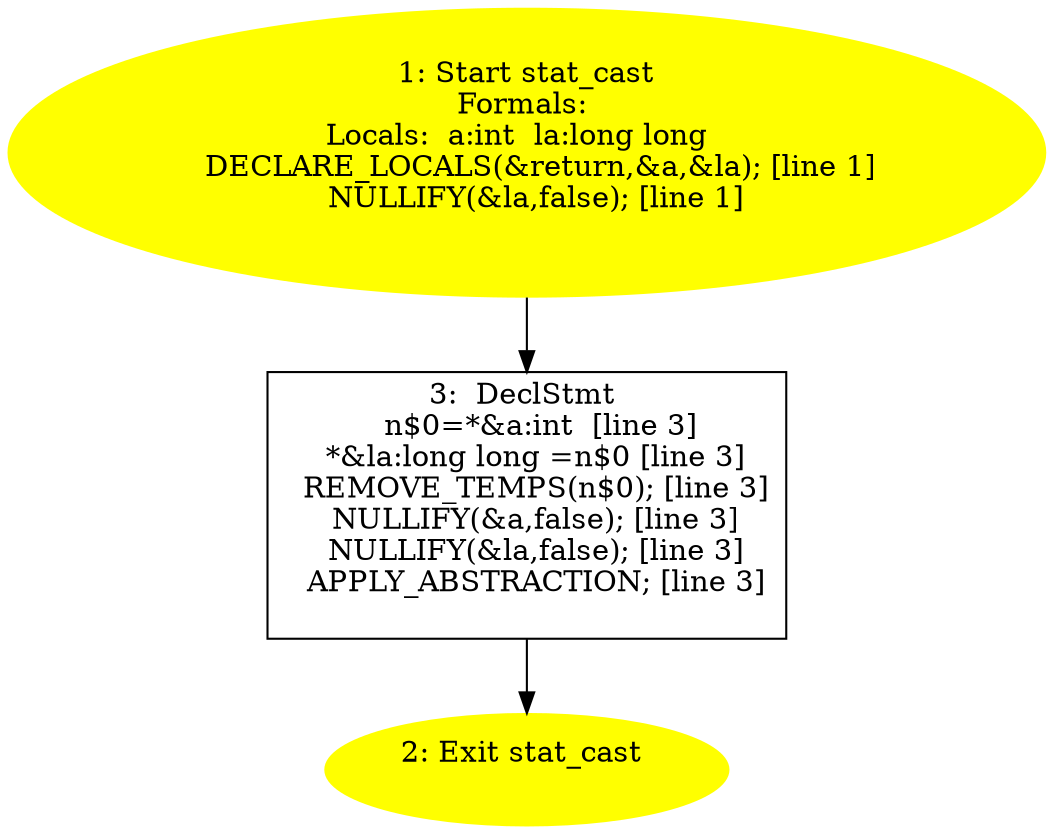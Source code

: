 digraph iCFG {
3 [label="3:  DeclStmt \n   n$0=*&a:int  [line 3]\n  *&la:long long =n$0 [line 3]\n  REMOVE_TEMPS(n$0); [line 3]\n  NULLIFY(&a,false); [line 3]\n  NULLIFY(&la,false); [line 3]\n  APPLY_ABSTRACTION; [line 3]\n " shape="box"]
	

	 3 -> 2 ;
2 [label="2: Exit stat_cast \n  " color=yellow style=filled]
	

1 [label="1: Start stat_cast\nFormals: \nLocals:  a:int  la:long long  \n   DECLARE_LOCALS(&return,&a,&la); [line 1]\n  NULLIFY(&la,false); [line 1]\n " color=yellow style=filled]
	

	 1 -> 3 ;
}
